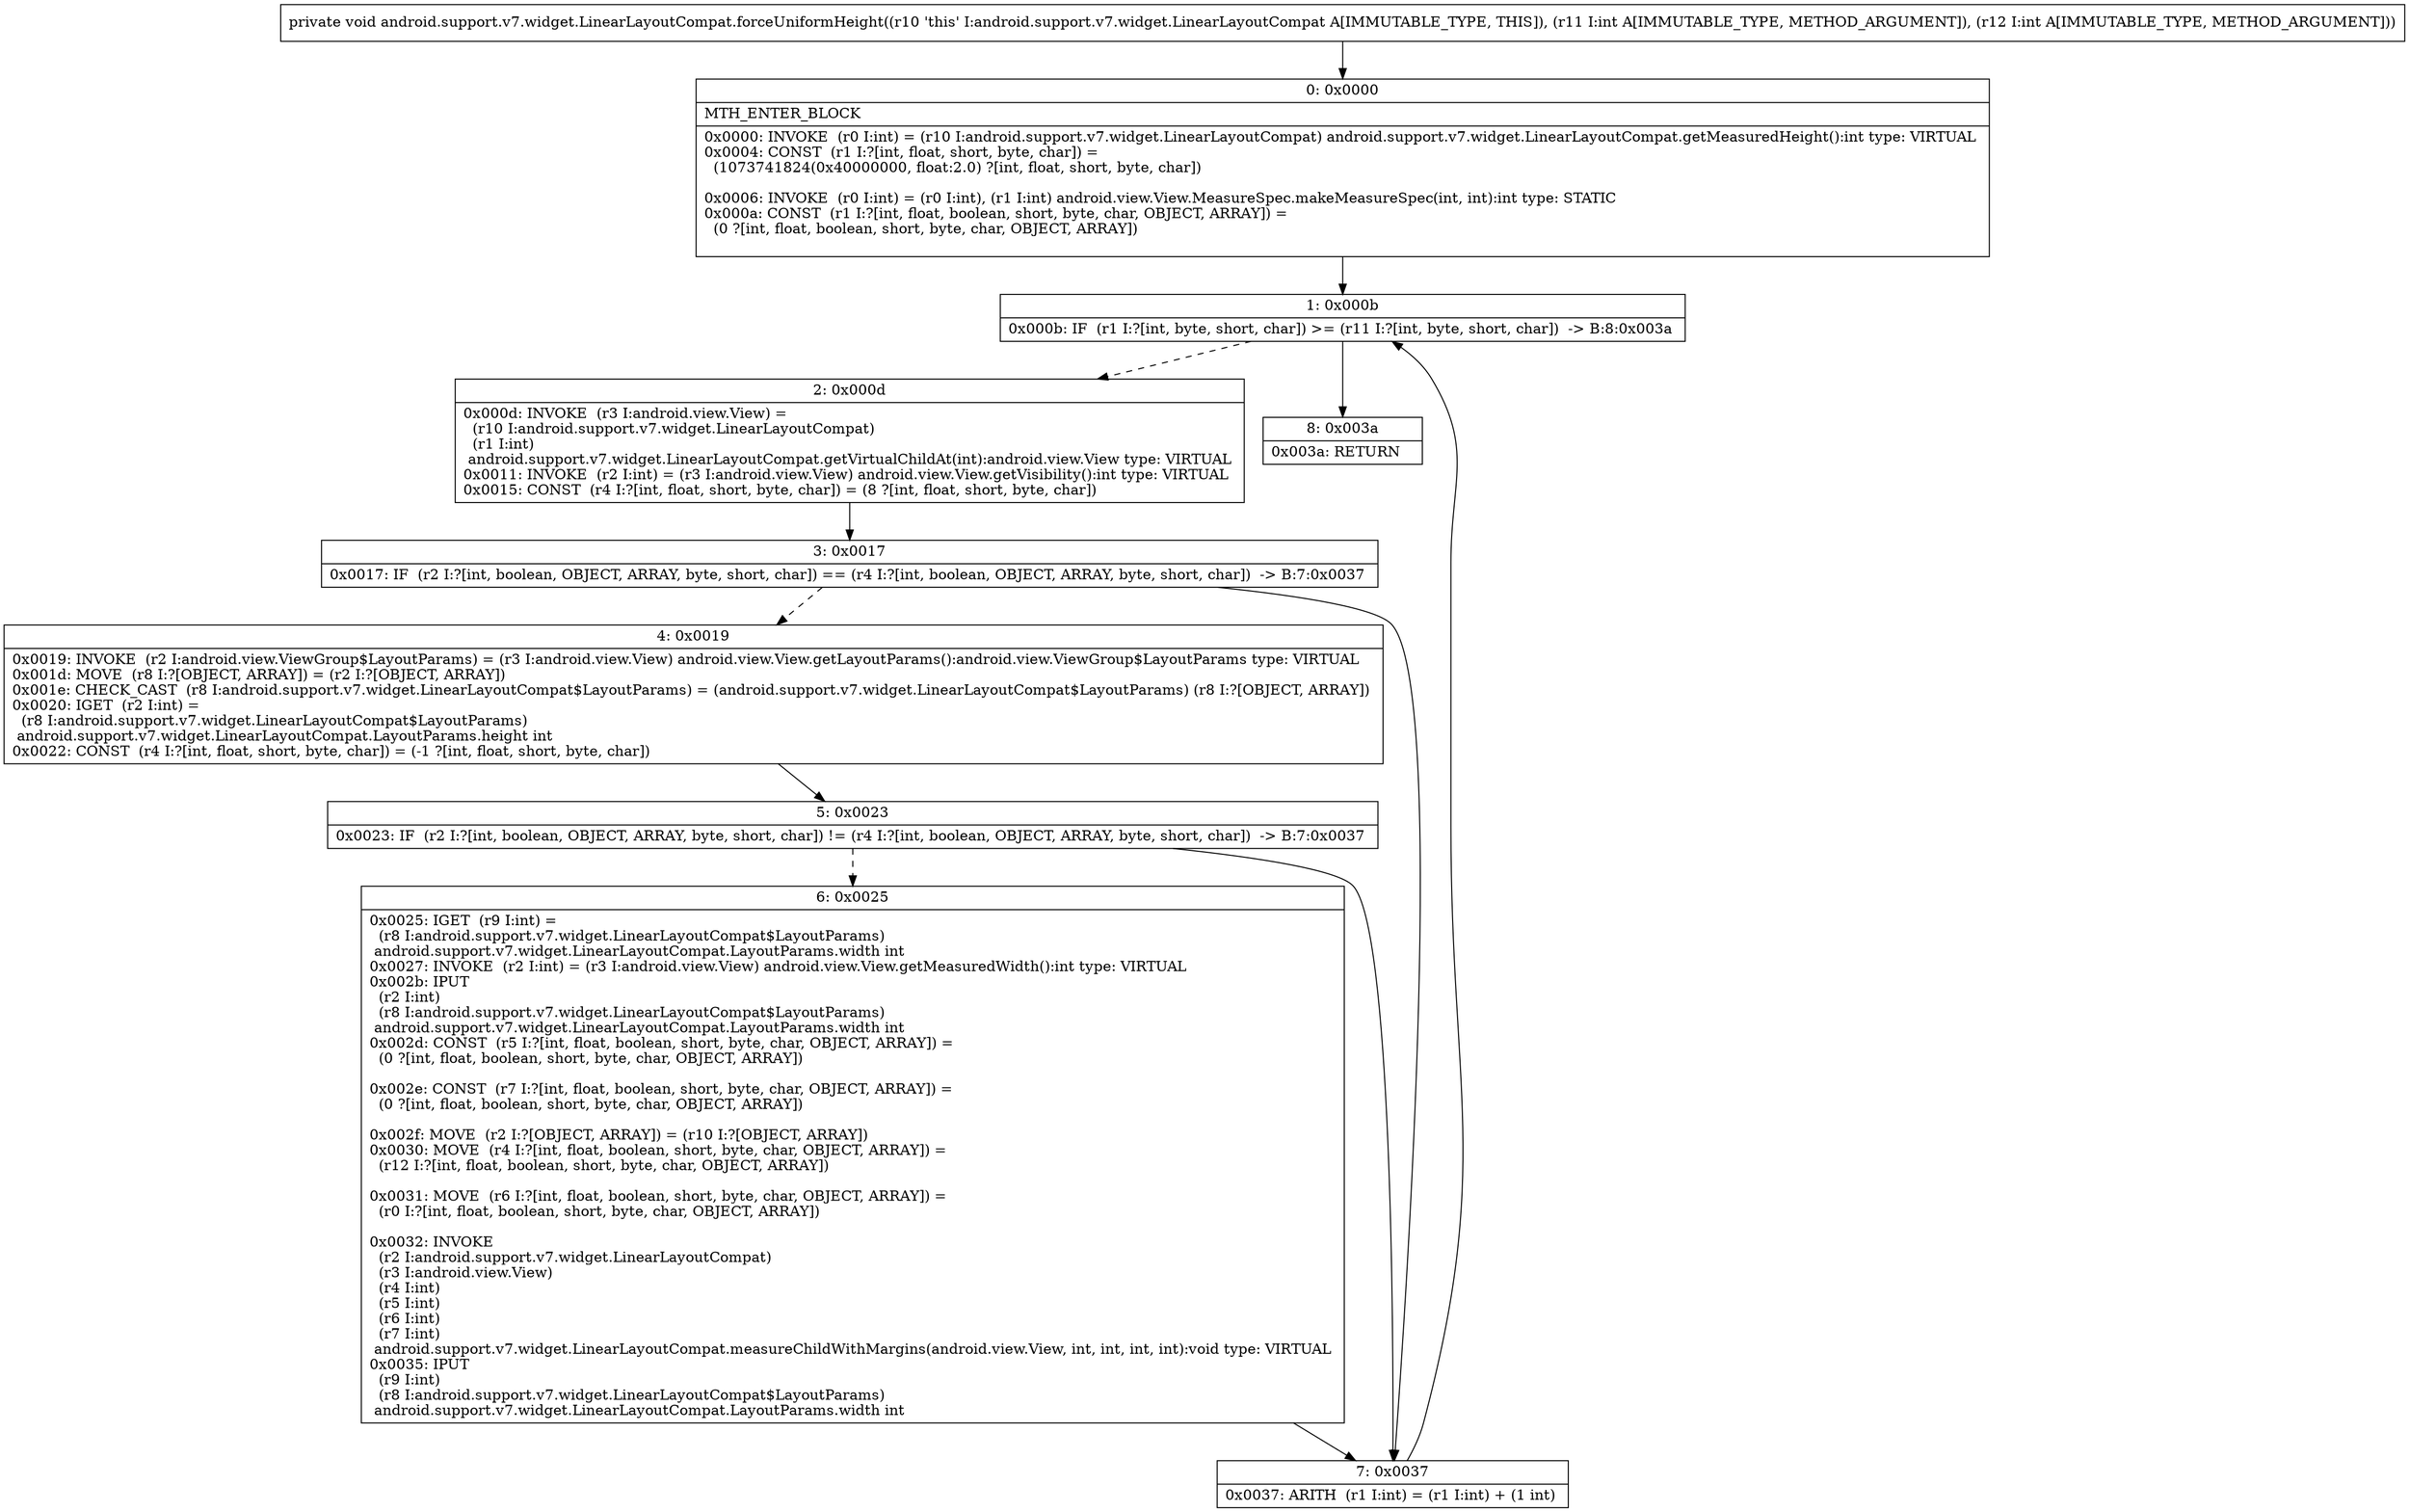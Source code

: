digraph "CFG forandroid.support.v7.widget.LinearLayoutCompat.forceUniformHeight(II)V" {
Node_0 [shape=record,label="{0\:\ 0x0000|MTH_ENTER_BLOCK\l|0x0000: INVOKE  (r0 I:int) = (r10 I:android.support.v7.widget.LinearLayoutCompat) android.support.v7.widget.LinearLayoutCompat.getMeasuredHeight():int type: VIRTUAL \l0x0004: CONST  (r1 I:?[int, float, short, byte, char]) = \l  (1073741824(0x40000000, float:2.0) ?[int, float, short, byte, char])\l \l0x0006: INVOKE  (r0 I:int) = (r0 I:int), (r1 I:int) android.view.View.MeasureSpec.makeMeasureSpec(int, int):int type: STATIC \l0x000a: CONST  (r1 I:?[int, float, boolean, short, byte, char, OBJECT, ARRAY]) = \l  (0 ?[int, float, boolean, short, byte, char, OBJECT, ARRAY])\l \l}"];
Node_1 [shape=record,label="{1\:\ 0x000b|0x000b: IF  (r1 I:?[int, byte, short, char]) \>= (r11 I:?[int, byte, short, char])  \-\> B:8:0x003a \l}"];
Node_2 [shape=record,label="{2\:\ 0x000d|0x000d: INVOKE  (r3 I:android.view.View) = \l  (r10 I:android.support.v7.widget.LinearLayoutCompat)\l  (r1 I:int)\l android.support.v7.widget.LinearLayoutCompat.getVirtualChildAt(int):android.view.View type: VIRTUAL \l0x0011: INVOKE  (r2 I:int) = (r3 I:android.view.View) android.view.View.getVisibility():int type: VIRTUAL \l0x0015: CONST  (r4 I:?[int, float, short, byte, char]) = (8 ?[int, float, short, byte, char]) \l}"];
Node_3 [shape=record,label="{3\:\ 0x0017|0x0017: IF  (r2 I:?[int, boolean, OBJECT, ARRAY, byte, short, char]) == (r4 I:?[int, boolean, OBJECT, ARRAY, byte, short, char])  \-\> B:7:0x0037 \l}"];
Node_4 [shape=record,label="{4\:\ 0x0019|0x0019: INVOKE  (r2 I:android.view.ViewGroup$LayoutParams) = (r3 I:android.view.View) android.view.View.getLayoutParams():android.view.ViewGroup$LayoutParams type: VIRTUAL \l0x001d: MOVE  (r8 I:?[OBJECT, ARRAY]) = (r2 I:?[OBJECT, ARRAY]) \l0x001e: CHECK_CAST  (r8 I:android.support.v7.widget.LinearLayoutCompat$LayoutParams) = (android.support.v7.widget.LinearLayoutCompat$LayoutParams) (r8 I:?[OBJECT, ARRAY]) \l0x0020: IGET  (r2 I:int) = \l  (r8 I:android.support.v7.widget.LinearLayoutCompat$LayoutParams)\l android.support.v7.widget.LinearLayoutCompat.LayoutParams.height int \l0x0022: CONST  (r4 I:?[int, float, short, byte, char]) = (\-1 ?[int, float, short, byte, char]) \l}"];
Node_5 [shape=record,label="{5\:\ 0x0023|0x0023: IF  (r2 I:?[int, boolean, OBJECT, ARRAY, byte, short, char]) != (r4 I:?[int, boolean, OBJECT, ARRAY, byte, short, char])  \-\> B:7:0x0037 \l}"];
Node_6 [shape=record,label="{6\:\ 0x0025|0x0025: IGET  (r9 I:int) = \l  (r8 I:android.support.v7.widget.LinearLayoutCompat$LayoutParams)\l android.support.v7.widget.LinearLayoutCompat.LayoutParams.width int \l0x0027: INVOKE  (r2 I:int) = (r3 I:android.view.View) android.view.View.getMeasuredWidth():int type: VIRTUAL \l0x002b: IPUT  \l  (r2 I:int)\l  (r8 I:android.support.v7.widget.LinearLayoutCompat$LayoutParams)\l android.support.v7.widget.LinearLayoutCompat.LayoutParams.width int \l0x002d: CONST  (r5 I:?[int, float, boolean, short, byte, char, OBJECT, ARRAY]) = \l  (0 ?[int, float, boolean, short, byte, char, OBJECT, ARRAY])\l \l0x002e: CONST  (r7 I:?[int, float, boolean, short, byte, char, OBJECT, ARRAY]) = \l  (0 ?[int, float, boolean, short, byte, char, OBJECT, ARRAY])\l \l0x002f: MOVE  (r2 I:?[OBJECT, ARRAY]) = (r10 I:?[OBJECT, ARRAY]) \l0x0030: MOVE  (r4 I:?[int, float, boolean, short, byte, char, OBJECT, ARRAY]) = \l  (r12 I:?[int, float, boolean, short, byte, char, OBJECT, ARRAY])\l \l0x0031: MOVE  (r6 I:?[int, float, boolean, short, byte, char, OBJECT, ARRAY]) = \l  (r0 I:?[int, float, boolean, short, byte, char, OBJECT, ARRAY])\l \l0x0032: INVOKE  \l  (r2 I:android.support.v7.widget.LinearLayoutCompat)\l  (r3 I:android.view.View)\l  (r4 I:int)\l  (r5 I:int)\l  (r6 I:int)\l  (r7 I:int)\l android.support.v7.widget.LinearLayoutCompat.measureChildWithMargins(android.view.View, int, int, int, int):void type: VIRTUAL \l0x0035: IPUT  \l  (r9 I:int)\l  (r8 I:android.support.v7.widget.LinearLayoutCompat$LayoutParams)\l android.support.v7.widget.LinearLayoutCompat.LayoutParams.width int \l}"];
Node_7 [shape=record,label="{7\:\ 0x0037|0x0037: ARITH  (r1 I:int) = (r1 I:int) + (1 int) \l}"];
Node_8 [shape=record,label="{8\:\ 0x003a|0x003a: RETURN   \l}"];
MethodNode[shape=record,label="{private void android.support.v7.widget.LinearLayoutCompat.forceUniformHeight((r10 'this' I:android.support.v7.widget.LinearLayoutCompat A[IMMUTABLE_TYPE, THIS]), (r11 I:int A[IMMUTABLE_TYPE, METHOD_ARGUMENT]), (r12 I:int A[IMMUTABLE_TYPE, METHOD_ARGUMENT])) }"];
MethodNode -> Node_0;
Node_0 -> Node_1;
Node_1 -> Node_2[style=dashed];
Node_1 -> Node_8;
Node_2 -> Node_3;
Node_3 -> Node_4[style=dashed];
Node_3 -> Node_7;
Node_4 -> Node_5;
Node_5 -> Node_6[style=dashed];
Node_5 -> Node_7;
Node_6 -> Node_7;
Node_7 -> Node_1;
}


